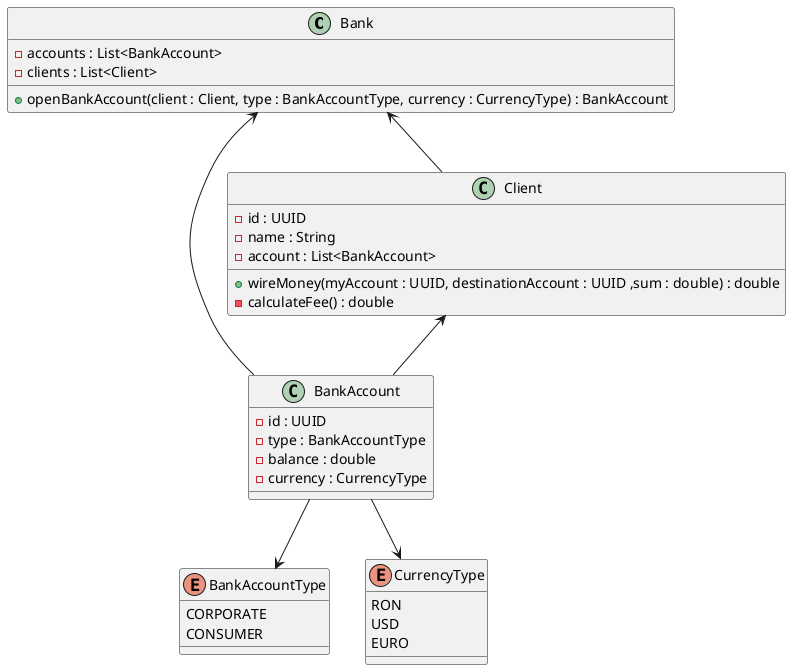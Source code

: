 @startuml

Bank <-- BankAccount
Bank <-- Client
Client <-- BankAccount
BankAccount --> BankAccountType
BankAccount --> CurrencyType


class Bank{
-accounts : List<BankAccount>
-clients : List<Client>
+openBankAccount(client : Client, type : BankAccountType, currency : CurrencyType) : BankAccount
}

class BankAccount{
-id : UUID
-type : BankAccountType
-balance : double
-currency : CurrencyType
}

enum CurrencyType{
RON
USD
EURO
}

class Client{
-id : UUID
-name : String
-account : List<BankAccount>

+wireMoney(myAccount : UUID, destinationAccount : UUID ,sum : double) : double
-calculateFee() : double
}

enum BankAccountType{
CORPORATE
CONSUMER
}

@enduml